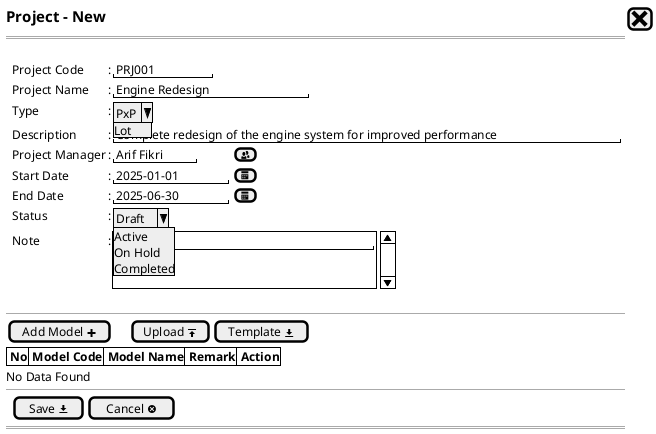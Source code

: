@startsalt
{
  <size:15><b>Project - New|[<size:25><&x>]|*
  ==
  .
  {
    .|Project Code       |: |"PRJ001      "|*
    .|Project Name       |: |"Engine Redesign         "|*
    .|Type               |: |{| ^PxP^Lot^ }|* 
    .|Description        |: |"Complete redesign of the engine system for improved performance"|*
    .|Project Manager    |: |"Arif Fikri"|[<&people>]|*
    .|Start Date         |: |"  2025-01-01  "|[<&calendar>]|*
    .|End Date           |: |"  2025-06-30  "|[<&calendar>]|*
    .|Status             |: |{| ^Draft^Active^On Hold^Completed^ }|*
    .|Note               |: {SI|"                                "
    .
    .|}*
  }
  .
  --
  {
    [Add Model <&plus>]|.|.|.|[Upload <&data-transfer-upload>]| [Template <&data-transfer-download>]|*
  }
  {#
    |<b> No |<b> Model Code |<b> Model Name     |<b> Remark |<b> Action |*|*|*|*
  }
  No Data Found
  --
  {
  .|[ Save <&data-transfer-download>] |  [Cancel <&circle-x> ]|*
  }
==
}
@endsalt
